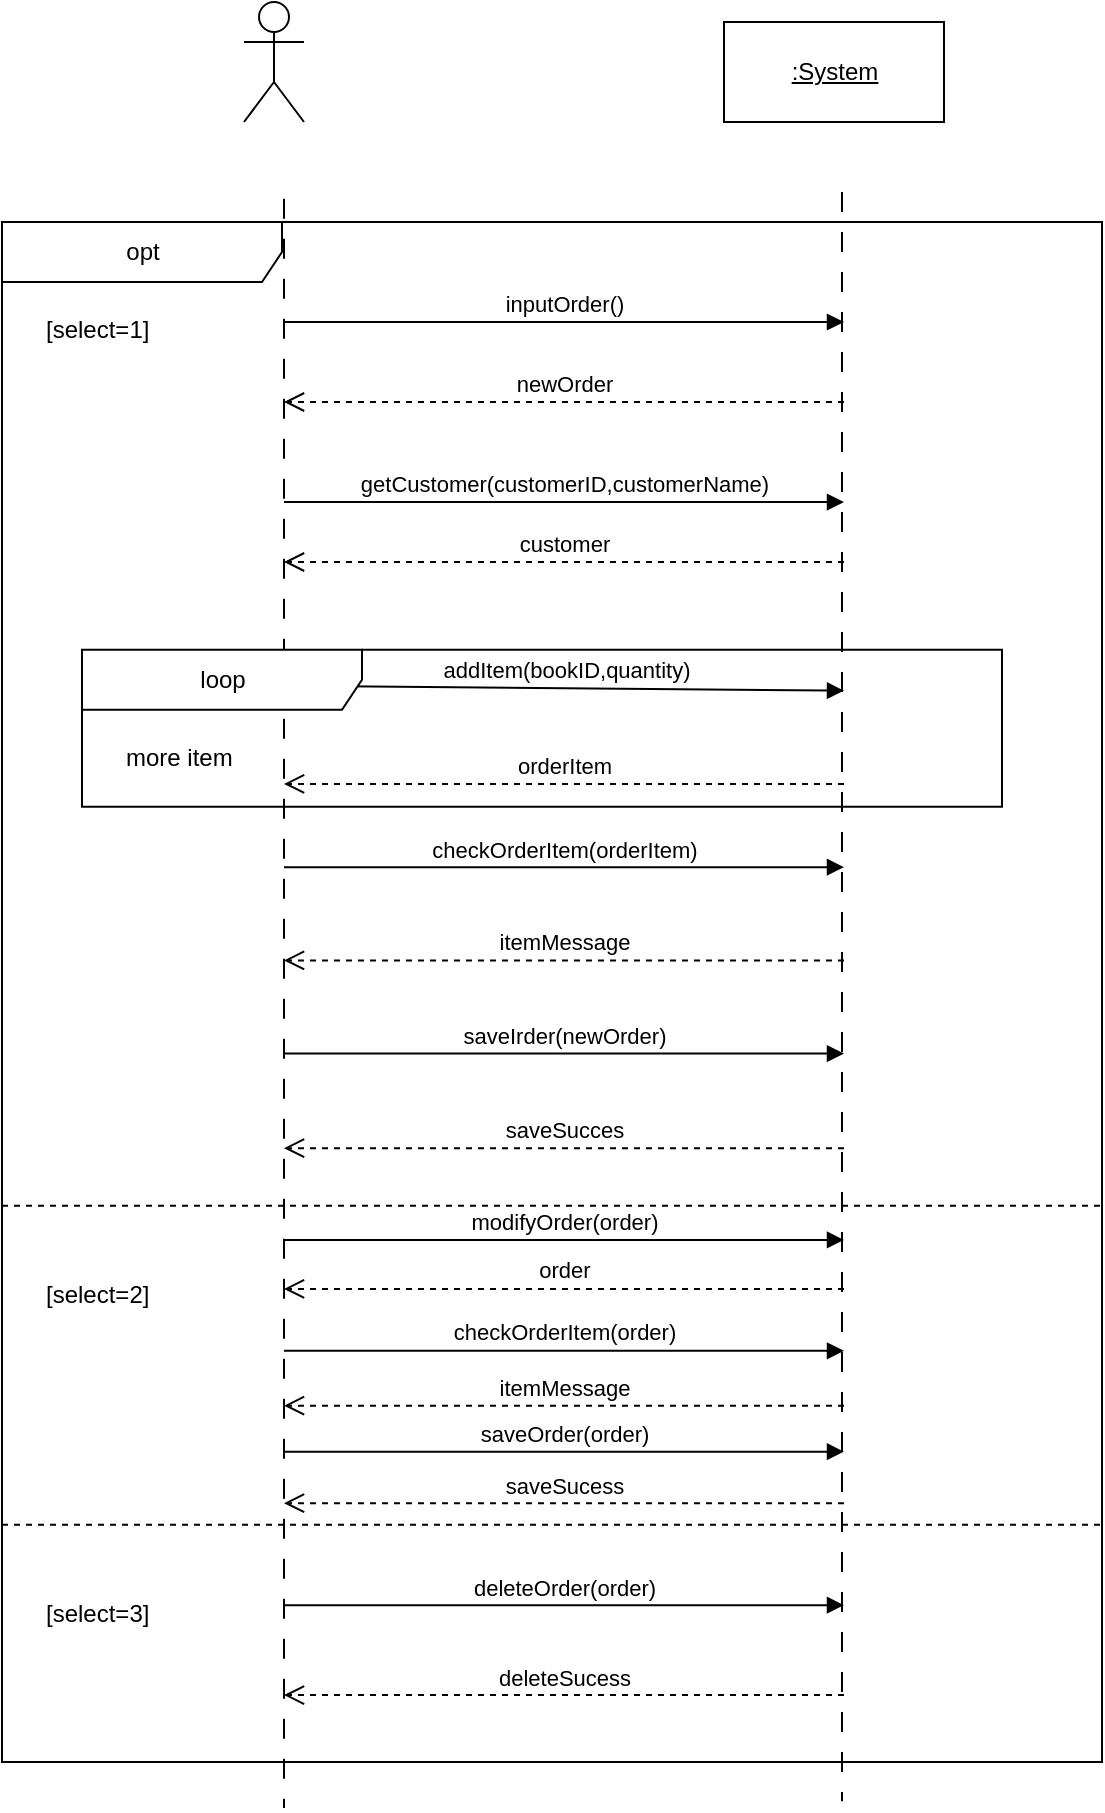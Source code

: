 <mxfile version="18.1.2" type="device"><diagram id="DWQPSogugxH5tQCF4_ep" name="第1頁"><mxGraphModel dx="1038" dy="575" grid="1" gridSize="10" guides="1" tooltips="1" connect="1" arrows="1" fold="1" page="1" pageScale="1" pageWidth="827" pageHeight="1169" math="0" shadow="0"><root><mxCell id="0"/><mxCell id="1" parent="0"/><mxCell id="12" value="opt" style="shape=umlFrame;tabWidth=110;tabHeight=30;tabPosition=left;html=1;boundedLbl=1;labelInHeader=1;width=140;height=30;" parent="1" vertex="1"><mxGeometry x="139" y="450" width="550" height="770" as="geometry"/></mxCell><mxCell id="13" value="[select=1]" style="text" parent="12" vertex="1"><mxGeometry width="100" height="20" relative="1" as="geometry"><mxPoint x="20" y="40" as="offset"/></mxGeometry></mxCell><mxCell id="14" value="[select=2]" style="line;strokeWidth=1;dashed=1;labelPosition=center;verticalLabelPosition=bottom;align=left;verticalAlign=top;spacingLeft=20;spacingTop=15;" parent="12" vertex="1"><mxGeometry y="476.494" width="550" height="30.8" as="geometry"/></mxCell><mxCell id="15" value="[select=3]" style="line;strokeWidth=1;dashed=1;labelPosition=center;verticalLabelPosition=bottom;align=left;verticalAlign=top;spacingLeft=20;spacingTop=15;" parent="12" vertex="1"><mxGeometry y="636.02" width="550" height="30.8" as="geometry"/></mxCell><mxCell id="17" value="" style="endArrow=none;startArrow=none;endFill=0;startFill=0;endSize=8;html=1;verticalAlign=bottom;dashed=1;labelBackgroundColor=none;dashPattern=10 10;" parent="12" edge="1"><mxGeometry width="160" relative="1" as="geometry"><mxPoint x="141" y="-11.649" as="sourcePoint"/><mxPoint x="141" y="792.942" as="targetPoint"/></mxGeometry></mxCell><mxCell id="20" value="" style="endArrow=none;startArrow=none;endFill=0;startFill=0;endSize=8;html=1;verticalAlign=bottom;dashed=1;labelBackgroundColor=none;dashPattern=10 10;" parent="12" edge="1"><mxGeometry width="160" relative="1" as="geometry"><mxPoint x="420" y="-14.969" as="sourcePoint"/><mxPoint x="420" y="789.622" as="targetPoint"/></mxGeometry></mxCell><mxCell id="22" value="inputOrder()" style="html=1;verticalAlign=bottom;endArrow=block;" parent="12" edge="1"><mxGeometry width="80" relative="1" as="geometry"><mxPoint x="141" y="50.001" as="sourcePoint"/><mxPoint x="421" y="50.001" as="targetPoint"/></mxGeometry></mxCell><mxCell id="23" value="newOrder" style="html=1;verticalAlign=bottom;endArrow=open;dashed=1;endSize=8;" parent="12" edge="1"><mxGeometry relative="1" as="geometry"><mxPoint x="421" y="90.004" as="sourcePoint"/><mxPoint x="141" y="90.004" as="targetPoint"/></mxGeometry></mxCell><mxCell id="24" value="getCustomer(customerID,customerName)" style="html=1;verticalAlign=bottom;endArrow=block;" parent="12" edge="1"><mxGeometry width="80" relative="1" as="geometry"><mxPoint x="141" y="140.005" as="sourcePoint"/><mxPoint x="421" y="140.005" as="targetPoint"/></mxGeometry></mxCell><mxCell id="25" value="customer" style="html=1;verticalAlign=bottom;endArrow=open;dashed=1;endSize=8;" parent="12" edge="1"><mxGeometry relative="1" as="geometry"><mxPoint x="421" y="170.0" as="sourcePoint"/><mxPoint x="141" y="170.0" as="targetPoint"/></mxGeometry></mxCell><mxCell id="26" value="addItem(bookID,quantity)" style="html=1;verticalAlign=bottom;endArrow=block;startArrow=none;exitX=0.222;exitY=0.23;exitDx=0;exitDy=0;exitPerimeter=0;" parent="12" source="42" edge="1"><mxGeometry width="80" relative="1" as="geometry"><mxPoint x="141" y="234.355" as="sourcePoint"/><mxPoint x="421" y="234.355" as="targetPoint"/></mxGeometry></mxCell><mxCell id="27" value="orderItem" style="html=1;verticalAlign=bottom;endArrow=open;dashed=1;endSize=8;" parent="12" edge="1"><mxGeometry relative="1" as="geometry"><mxPoint x="421" y="280.951" as="sourcePoint"/><mxPoint x="141" y="280.951" as="targetPoint"/></mxGeometry></mxCell><mxCell id="28" value="checkOrderItem(orderItem)" style="html=1;verticalAlign=bottom;endArrow=block;" parent="12" edge="1"><mxGeometry width="80" relative="1" as="geometry"><mxPoint x="141" y="322.608" as="sourcePoint"/><mxPoint x="421" y="322.608" as="targetPoint"/></mxGeometry></mxCell><mxCell id="29" value="itemMessage" style="html=1;verticalAlign=bottom;endArrow=open;dashed=1;endSize=8;" parent="12" edge="1"><mxGeometry relative="1" as="geometry"><mxPoint x="421" y="369.204" as="sourcePoint"/><mxPoint x="141" y="369.204" as="targetPoint"/></mxGeometry></mxCell><mxCell id="30" value="saveIrder(newOrder)" style="html=1;verticalAlign=bottom;endArrow=block;" parent="12" edge="1"><mxGeometry width="80" relative="1" as="geometry"><mxPoint x="141" y="415.8" as="sourcePoint"/><mxPoint x="421" y="415.8" as="targetPoint"/></mxGeometry></mxCell><mxCell id="31" value="saveSucces" style="html=1;verticalAlign=bottom;endArrow=open;dashed=1;endSize=8;" parent="12" edge="1"><mxGeometry relative="1" as="geometry"><mxPoint x="421" y="463.109" as="sourcePoint"/><mxPoint x="141" y="463.109" as="targetPoint"/></mxGeometry></mxCell><mxCell id="32" value="modifyOrder(order)" style="html=1;verticalAlign=bottom;endArrow=block;" parent="12" edge="1"><mxGeometry width="80" relative="1" as="geometry"><mxPoint x="141" y="508.992" as="sourcePoint"/><mxPoint x="421" y="508.992" as="targetPoint"/></mxGeometry></mxCell><mxCell id="33" value="order" style="html=1;verticalAlign=bottom;endArrow=open;dashed=1;endSize=8;" parent="12" edge="1"><mxGeometry relative="1" as="geometry"><mxPoint x="421" y="533.486" as="sourcePoint"/><mxPoint x="141" y="533.486" as="targetPoint"/></mxGeometry></mxCell><mxCell id="34" value="checkOrderItem(order)" style="html=1;verticalAlign=bottom;endArrow=block;" parent="12" edge="1"><mxGeometry width="80" relative="1" as="geometry"><mxPoint x="141" y="564.397" as="sourcePoint"/><mxPoint x="421" y="564.397" as="targetPoint"/></mxGeometry></mxCell><mxCell id="35" value="itemMessage" style="html=1;verticalAlign=bottom;endArrow=open;dashed=1;endSize=8;" parent="12" edge="1"><mxGeometry relative="1" as="geometry"><mxPoint x="421" y="591.813" as="sourcePoint"/><mxPoint x="141" y="591.813" as="targetPoint"/></mxGeometry></mxCell><mxCell id="38" value="saveOrder(order)" style="html=1;verticalAlign=bottom;endArrow=block;" parent="12" edge="1"><mxGeometry width="80" relative="1" as="geometry"><mxPoint x="141" y="614.848" as="sourcePoint"/><mxPoint x="421" y="614.848" as="targetPoint"/></mxGeometry></mxCell><mxCell id="39" value="saveSucess" style="html=1;verticalAlign=bottom;endArrow=open;dashed=1;endSize=8;" parent="12" edge="1"><mxGeometry relative="1" as="geometry"><mxPoint x="421" y="640.576" as="sourcePoint"/><mxPoint x="141" y="640.576" as="targetPoint"/></mxGeometry></mxCell><mxCell id="40" value="deleteOrder(order)" style="html=1;verticalAlign=bottom;endArrow=block;" parent="12" edge="1"><mxGeometry width="80" relative="1" as="geometry"><mxPoint x="141" y="691.577" as="sourcePoint"/><mxPoint x="421" y="691.577" as="targetPoint"/></mxGeometry></mxCell><mxCell id="41" value="deleteSucess" style="html=1;verticalAlign=bottom;endArrow=open;dashed=1;endSize=8;" parent="12" edge="1"><mxGeometry relative="1" as="geometry"><mxPoint x="421" y="736.555" as="sourcePoint"/><mxPoint x="141" y="736.555" as="targetPoint"/></mxGeometry></mxCell><mxCell id="42" value="loop" style="shape=umlFrame;tabWidth=110;tabHeight=30;tabPosition=left;html=1;boundedLbl=1;labelInHeader=1;width=140;height=30;" parent="12" vertex="1"><mxGeometry x="40" y="213.889" width="460" height="78.426" as="geometry"/></mxCell><mxCell id="43" value="more item" style="text" parent="42" vertex="1"><mxGeometry width="100" height="20" relative="1" as="geometry"><mxPoint x="20" y="40" as="offset"/></mxGeometry></mxCell><mxCell id="16" value="" style="shape=umlActor;verticalLabelPosition=bottom;verticalAlign=top;html=1;" parent="1" vertex="1"><mxGeometry x="260" y="340" width="30" height="60" as="geometry"/></mxCell><mxCell id="21" value="&lt;u&gt;:System&lt;/u&gt;" style="html=1;" parent="1" vertex="1"><mxGeometry x="500" y="350" width="110" height="50" as="geometry"/></mxCell></root></mxGraphModel></diagram></mxfile>